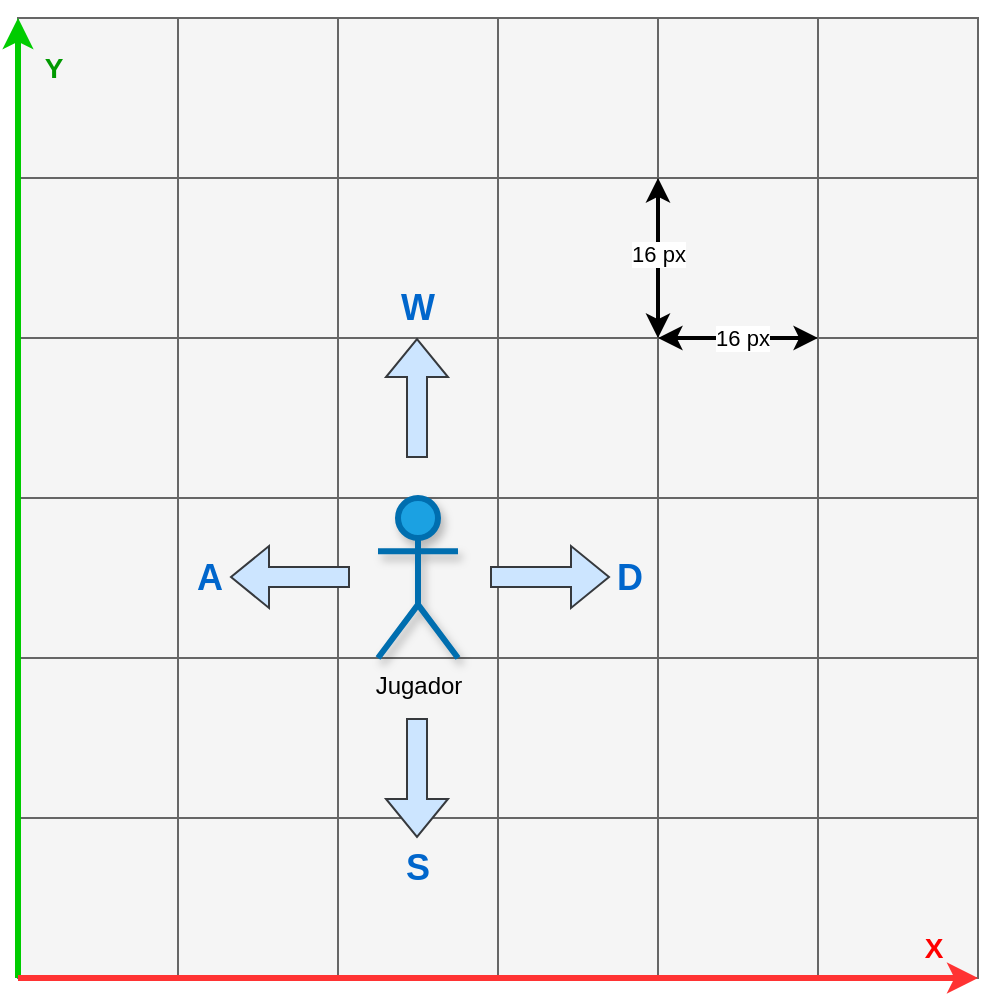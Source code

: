 <mxfile version="24.4.0" type="device">
  <diagram name="Página-1" id="cAzfOQbIszyh6TMqbf8V">
    <mxGraphModel dx="1434" dy="854" grid="1" gridSize="10" guides="1" tooltips="1" connect="1" arrows="1" fold="1" page="1" pageScale="1" pageWidth="827" pageHeight="1169" math="0" shadow="0">
      <root>
        <mxCell id="0" />
        <mxCell id="1" parent="0" />
        <mxCell id="IAVb83moTcE0lzU-M9Pb-1" value="" style="rounded=0;whiteSpace=wrap;html=1;fillColor=#f5f5f5;fontColor=#333333;strokeColor=#666666;" vertex="1" parent="1">
          <mxGeometry x="174" y="280" width="80" height="80" as="geometry" />
        </mxCell>
        <mxCell id="IAVb83moTcE0lzU-M9Pb-2" value="" style="rounded=0;whiteSpace=wrap;html=1;fillColor=#f5f5f5;fontColor=#333333;strokeColor=#666666;" vertex="1" parent="1">
          <mxGeometry x="254" y="280" width="80" height="80" as="geometry" />
        </mxCell>
        <mxCell id="IAVb83moTcE0lzU-M9Pb-3" value="" style="rounded=0;whiteSpace=wrap;html=1;fillColor=#f5f5f5;fontColor=#333333;strokeColor=#666666;" vertex="1" parent="1">
          <mxGeometry x="334" y="280" width="80" height="80" as="geometry" />
        </mxCell>
        <mxCell id="IAVb83moTcE0lzU-M9Pb-4" value="" style="rounded=0;whiteSpace=wrap;html=1;fillColor=#f5f5f5;fontColor=#333333;strokeColor=#666666;" vertex="1" parent="1">
          <mxGeometry x="414" y="280" width="80" height="80" as="geometry" />
        </mxCell>
        <mxCell id="IAVb83moTcE0lzU-M9Pb-5" value="" style="rounded=0;whiteSpace=wrap;html=1;fillColor=#f5f5f5;fontColor=#333333;strokeColor=#666666;" vertex="1" parent="1">
          <mxGeometry x="174" y="360" width="80" height="80" as="geometry" />
        </mxCell>
        <mxCell id="IAVb83moTcE0lzU-M9Pb-6" value="" style="rounded=0;whiteSpace=wrap;html=1;fillColor=#f5f5f5;fontColor=#333333;strokeColor=#666666;" vertex="1" parent="1">
          <mxGeometry x="254" y="360" width="80" height="80" as="geometry" />
        </mxCell>
        <mxCell id="IAVb83moTcE0lzU-M9Pb-7" value="" style="rounded=0;whiteSpace=wrap;html=1;fillColor=#f5f5f5;fontColor=#333333;strokeColor=#666666;" vertex="1" parent="1">
          <mxGeometry x="334" y="360" width="80" height="80" as="geometry" />
        </mxCell>
        <mxCell id="IAVb83moTcE0lzU-M9Pb-8" value="" style="rounded=0;whiteSpace=wrap;html=1;fillColor=#f5f5f5;fontColor=#333333;strokeColor=#666666;" vertex="1" parent="1">
          <mxGeometry x="414" y="360" width="80" height="80" as="geometry" />
        </mxCell>
        <mxCell id="IAVb83moTcE0lzU-M9Pb-9" value="" style="rounded=0;whiteSpace=wrap;html=1;fillColor=#f5f5f5;fontColor=#333333;strokeColor=#666666;" vertex="1" parent="1">
          <mxGeometry x="174" y="440" width="80" height="80" as="geometry" />
        </mxCell>
        <mxCell id="IAVb83moTcE0lzU-M9Pb-10" value="" style="rounded=0;whiteSpace=wrap;html=1;fillColor=#f5f5f5;fontColor=#333333;strokeColor=#666666;" vertex="1" parent="1">
          <mxGeometry x="254" y="440" width="80" height="80" as="geometry" />
        </mxCell>
        <mxCell id="IAVb83moTcE0lzU-M9Pb-11" value="" style="rounded=0;whiteSpace=wrap;html=1;fillColor=#f5f5f5;fontColor=#333333;strokeColor=#666666;" vertex="1" parent="1">
          <mxGeometry x="334" y="440" width="80" height="80" as="geometry" />
        </mxCell>
        <mxCell id="IAVb83moTcE0lzU-M9Pb-12" value="" style="rounded=0;whiteSpace=wrap;html=1;fillColor=#f5f5f5;fontColor=#333333;strokeColor=#666666;" vertex="1" parent="1">
          <mxGeometry x="414" y="440" width="80" height="80" as="geometry" />
        </mxCell>
        <mxCell id="IAVb83moTcE0lzU-M9Pb-13" value="" style="rounded=0;whiteSpace=wrap;html=1;fillColor=#f5f5f5;fontColor=#333333;strokeColor=#666666;" vertex="1" parent="1">
          <mxGeometry x="174" y="520" width="80" height="80" as="geometry" />
        </mxCell>
        <mxCell id="IAVb83moTcE0lzU-M9Pb-14" value="" style="rounded=0;whiteSpace=wrap;html=1;fillColor=#f5f5f5;fontColor=#333333;strokeColor=#666666;" vertex="1" parent="1">
          <mxGeometry x="254" y="520" width="80" height="80" as="geometry" />
        </mxCell>
        <mxCell id="IAVb83moTcE0lzU-M9Pb-15" value="" style="rounded=0;whiteSpace=wrap;html=1;fillColor=#f5f5f5;fontColor=#333333;strokeColor=#666666;" vertex="1" parent="1">
          <mxGeometry x="334" y="520" width="80" height="80" as="geometry" />
        </mxCell>
        <mxCell id="IAVb83moTcE0lzU-M9Pb-16" value="" style="rounded=0;whiteSpace=wrap;html=1;fillColor=#f5f5f5;fontColor=#333333;strokeColor=#666666;" vertex="1" parent="1">
          <mxGeometry x="414" y="520" width="80" height="80" as="geometry" />
        </mxCell>
        <mxCell id="IAVb83moTcE0lzU-M9Pb-33" value="" style="rounded=0;whiteSpace=wrap;html=1;fillColor=#f5f5f5;fontColor=#333333;strokeColor=#666666;" vertex="1" parent="1">
          <mxGeometry x="494" y="280" width="80" height="80" as="geometry" />
        </mxCell>
        <mxCell id="IAVb83moTcE0lzU-M9Pb-34" value="" style="rounded=0;whiteSpace=wrap;html=1;fillColor=#f5f5f5;fontColor=#333333;strokeColor=#666666;" vertex="1" parent="1">
          <mxGeometry x="574" y="280" width="80" height="80" as="geometry" />
        </mxCell>
        <mxCell id="IAVb83moTcE0lzU-M9Pb-35" value="" style="rounded=0;whiteSpace=wrap;html=1;fillColor=#f5f5f5;fontColor=#333333;strokeColor=#666666;" vertex="1" parent="1">
          <mxGeometry x="494" y="360" width="80" height="80" as="geometry" />
        </mxCell>
        <mxCell id="IAVb83moTcE0lzU-M9Pb-36" value="" style="rounded=0;whiteSpace=wrap;html=1;fillColor=#f5f5f5;fontColor=#333333;strokeColor=#666666;" vertex="1" parent="1">
          <mxGeometry x="574" y="360" width="80" height="80" as="geometry" />
        </mxCell>
        <mxCell id="IAVb83moTcE0lzU-M9Pb-37" value="" style="rounded=0;whiteSpace=wrap;html=1;fillColor=#f5f5f5;fontColor=#333333;strokeColor=#666666;" vertex="1" parent="1">
          <mxGeometry x="494" y="440" width="80" height="80" as="geometry" />
        </mxCell>
        <mxCell id="IAVb83moTcE0lzU-M9Pb-38" value="" style="rounded=0;whiteSpace=wrap;html=1;fillColor=#f5f5f5;fontColor=#333333;strokeColor=#666666;" vertex="1" parent="1">
          <mxGeometry x="574" y="440" width="80" height="80" as="geometry" />
        </mxCell>
        <mxCell id="IAVb83moTcE0lzU-M9Pb-39" value="" style="rounded=0;whiteSpace=wrap;html=1;fillColor=#f5f5f5;fontColor=#333333;strokeColor=#666666;" vertex="1" parent="1">
          <mxGeometry x="494" y="520" width="80" height="80" as="geometry" />
        </mxCell>
        <mxCell id="IAVb83moTcE0lzU-M9Pb-40" value="" style="rounded=0;whiteSpace=wrap;html=1;fillColor=#f5f5f5;fontColor=#333333;strokeColor=#666666;" vertex="1" parent="1">
          <mxGeometry x="574" y="520" width="80" height="80" as="geometry" />
        </mxCell>
        <mxCell id="IAVb83moTcE0lzU-M9Pb-41" value="" style="rounded=0;whiteSpace=wrap;html=1;fillColor=#f5f5f5;fontColor=#333333;strokeColor=#666666;" vertex="1" parent="1">
          <mxGeometry x="174" y="600" width="80" height="80" as="geometry" />
        </mxCell>
        <mxCell id="IAVb83moTcE0lzU-M9Pb-42" value="" style="rounded=0;whiteSpace=wrap;html=1;fillColor=#f5f5f5;fontColor=#333333;strokeColor=#666666;" vertex="1" parent="1">
          <mxGeometry x="254" y="600" width="80" height="80" as="geometry" />
        </mxCell>
        <mxCell id="IAVb83moTcE0lzU-M9Pb-43" value="" style="rounded=0;whiteSpace=wrap;html=1;fillColor=#f5f5f5;fontColor=#333333;strokeColor=#666666;" vertex="1" parent="1">
          <mxGeometry x="334" y="600" width="80" height="80" as="geometry" />
        </mxCell>
        <mxCell id="IAVb83moTcE0lzU-M9Pb-44" value="" style="rounded=0;whiteSpace=wrap;html=1;fillColor=#f5f5f5;fontColor=#333333;strokeColor=#666666;" vertex="1" parent="1">
          <mxGeometry x="414" y="600" width="80" height="80" as="geometry" />
        </mxCell>
        <mxCell id="IAVb83moTcE0lzU-M9Pb-45" value="" style="rounded=0;whiteSpace=wrap;html=1;fillColor=#f5f5f5;fontColor=#333333;strokeColor=#666666;" vertex="1" parent="1">
          <mxGeometry x="174" y="680" width="80" height="80" as="geometry" />
        </mxCell>
        <mxCell id="IAVb83moTcE0lzU-M9Pb-46" value="" style="rounded=0;whiteSpace=wrap;html=1;fillColor=#f5f5f5;fontColor=#333333;strokeColor=#666666;" vertex="1" parent="1">
          <mxGeometry x="254" y="680" width="80" height="80" as="geometry" />
        </mxCell>
        <mxCell id="IAVb83moTcE0lzU-M9Pb-47" value="" style="rounded=0;whiteSpace=wrap;html=1;fillColor=#f5f5f5;fontColor=#333333;strokeColor=#666666;" vertex="1" parent="1">
          <mxGeometry x="334" y="680" width="80" height="80" as="geometry" />
        </mxCell>
        <mxCell id="IAVb83moTcE0lzU-M9Pb-48" value="" style="rounded=0;whiteSpace=wrap;html=1;fillColor=#f5f5f5;fontColor=#333333;strokeColor=#666666;" vertex="1" parent="1">
          <mxGeometry x="414" y="680" width="80" height="80" as="geometry" />
        </mxCell>
        <mxCell id="IAVb83moTcE0lzU-M9Pb-49" value="" style="rounded=0;whiteSpace=wrap;html=1;fillColor=#f5f5f5;fontColor=#333333;strokeColor=#666666;" vertex="1" parent="1">
          <mxGeometry x="494" y="600" width="80" height="80" as="geometry" />
        </mxCell>
        <mxCell id="IAVb83moTcE0lzU-M9Pb-50" value="" style="rounded=0;whiteSpace=wrap;html=1;fillColor=#f5f5f5;fontColor=#333333;strokeColor=#666666;" vertex="1" parent="1">
          <mxGeometry x="574" y="600" width="80" height="80" as="geometry" />
        </mxCell>
        <mxCell id="IAVb83moTcE0lzU-M9Pb-51" value="" style="rounded=0;whiteSpace=wrap;html=1;fillColor=#f5f5f5;fontColor=#333333;strokeColor=#666666;" vertex="1" parent="1">
          <mxGeometry x="494" y="680" width="80" height="80" as="geometry" />
        </mxCell>
        <mxCell id="IAVb83moTcE0lzU-M9Pb-52" value="" style="rounded=0;whiteSpace=wrap;html=1;fillColor=#f5f5f5;fontColor=#333333;strokeColor=#666666;" vertex="1" parent="1">
          <mxGeometry x="574" y="680" width="80" height="80" as="geometry" />
        </mxCell>
        <mxCell id="IAVb83moTcE0lzU-M9Pb-53" value="" style="endArrow=classic;html=1;rounded=0;entryX=0;entryY=0;entryDx=0;entryDy=0;strokeColor=#00CC00;strokeWidth=3;" edge="1" parent="1" target="IAVb83moTcE0lzU-M9Pb-1">
          <mxGeometry width="50" height="50" relative="1" as="geometry">
            <mxPoint x="174" y="760" as="sourcePoint" />
            <mxPoint x="224" y="710" as="targetPoint" />
          </mxGeometry>
        </mxCell>
        <mxCell id="IAVb83moTcE0lzU-M9Pb-54" value="" style="endArrow=classic;html=1;rounded=0;entryX=1;entryY=1;entryDx=0;entryDy=0;strokeColor=#FF3333;strokeWidth=3;" edge="1" parent="1" target="IAVb83moTcE0lzU-M9Pb-52">
          <mxGeometry width="50" height="50" relative="1" as="geometry">
            <mxPoint x="174" y="760" as="sourcePoint" />
            <mxPoint x="174" y="280" as="targetPoint" />
          </mxGeometry>
        </mxCell>
        <mxCell id="IAVb83moTcE0lzU-M9Pb-55" value="X" style="text;html=1;align=center;verticalAlign=middle;whiteSpace=wrap;rounded=0;strokeColor=none;fillColor=none;fontStyle=1;fontSize=14;fontColor=#FF0000;" vertex="1" parent="1">
          <mxGeometry x="610" y="730" width="44" height="30" as="geometry" />
        </mxCell>
        <mxCell id="IAVb83moTcE0lzU-M9Pb-56" value="Y" style="text;html=1;align=center;verticalAlign=middle;whiteSpace=wrap;rounded=0;strokeColor=none;fillColor=none;fontStyle=1;fontSize=14;fontColor=#009900;" vertex="1" parent="1">
          <mxGeometry x="174" y="280" width="36" height="50" as="geometry" />
        </mxCell>
        <mxCell id="IAVb83moTcE0lzU-M9Pb-58" value="&lt;font color=&quot;#000000&quot;&gt;Jugador&lt;/font&gt;" style="shape=umlActor;verticalLabelPosition=bottom;verticalAlign=top;html=1;outlineConnect=0;strokeWidth=3;perimeterSpacing=0;shadow=1;fillColor=#1ba1e2;strokeColor=#006EAF;fontColor=#ffffff;" vertex="1" parent="1">
          <mxGeometry x="354" y="520" width="40" height="80" as="geometry" />
        </mxCell>
        <mxCell id="IAVb83moTcE0lzU-M9Pb-59" value="" style="endArrow=classic;startArrow=classic;html=1;rounded=0;entryX=1;entryY=1;entryDx=0;entryDy=0;exitX=0;exitY=0;exitDx=0;exitDy=0;strokeWidth=2;" edge="1" parent="1" source="IAVb83moTcE0lzU-M9Pb-37" target="IAVb83moTcE0lzU-M9Pb-4">
          <mxGeometry width="50" height="50" relative="1" as="geometry">
            <mxPoint x="460" y="510" as="sourcePoint" />
            <mxPoint x="510" y="460" as="targetPoint" />
          </mxGeometry>
        </mxCell>
        <mxCell id="IAVb83moTcE0lzU-M9Pb-61" value="16 px" style="edgeLabel;html=1;align=center;verticalAlign=middle;resizable=0;points=[];" vertex="1" connectable="0" parent="IAVb83moTcE0lzU-M9Pb-59">
          <mxGeometry x="0.05" relative="1" as="geometry">
            <mxPoint as="offset" />
          </mxGeometry>
        </mxCell>
        <mxCell id="IAVb83moTcE0lzU-M9Pb-62" value="" style="endArrow=classic;startArrow=classic;html=1;rounded=0;entryX=0;entryY=0;entryDx=0;entryDy=0;exitX=0;exitY=0;exitDx=0;exitDy=0;strokeWidth=2;" edge="1" parent="1" source="IAVb83moTcE0lzU-M9Pb-37" target="IAVb83moTcE0lzU-M9Pb-38">
          <mxGeometry width="50" height="50" relative="1" as="geometry">
            <mxPoint x="504" y="450" as="sourcePoint" />
            <mxPoint x="504" y="370" as="targetPoint" />
          </mxGeometry>
        </mxCell>
        <mxCell id="IAVb83moTcE0lzU-M9Pb-63" value="16 px" style="edgeLabel;html=1;align=center;verticalAlign=middle;resizable=0;points=[];" vertex="1" connectable="0" parent="IAVb83moTcE0lzU-M9Pb-62">
          <mxGeometry x="0.05" relative="1" as="geometry">
            <mxPoint as="offset" />
          </mxGeometry>
        </mxCell>
        <mxCell id="IAVb83moTcE0lzU-M9Pb-68" value="" style="shape=flexArrow;endArrow=classic;html=1;rounded=0;fillColor=#cce5ff;strokeColor=#36393d;" edge="1" parent="1">
          <mxGeometry width="50" height="50" relative="1" as="geometry">
            <mxPoint x="373.5" y="500" as="sourcePoint" />
            <mxPoint x="373.5" y="440" as="targetPoint" />
          </mxGeometry>
        </mxCell>
        <mxCell id="IAVb83moTcE0lzU-M9Pb-69" value="" style="shape=flexArrow;endArrow=classic;html=1;rounded=0;fillColor=#cce5ff;strokeColor=#36393d;" edge="1" parent="1">
          <mxGeometry width="50" height="50" relative="1" as="geometry">
            <mxPoint x="373.5" y="630" as="sourcePoint" />
            <mxPoint x="373.5" y="690" as="targetPoint" />
          </mxGeometry>
        </mxCell>
        <mxCell id="IAVb83moTcE0lzU-M9Pb-70" value="" style="shape=flexArrow;endArrow=classic;html=1;rounded=0;fillColor=#cce5ff;strokeColor=#36393d;" edge="1" parent="1">
          <mxGeometry width="50" height="50" relative="1" as="geometry">
            <mxPoint x="410" y="559.5" as="sourcePoint" />
            <mxPoint x="470" y="559.5" as="targetPoint" />
          </mxGeometry>
        </mxCell>
        <mxCell id="IAVb83moTcE0lzU-M9Pb-71" value="" style="shape=flexArrow;endArrow=classic;html=1;rounded=0;fillColor=#cce5ff;strokeColor=#36393d;" edge="1" parent="1">
          <mxGeometry width="50" height="50" relative="1" as="geometry">
            <mxPoint x="340" y="559.5" as="sourcePoint" />
            <mxPoint x="280" y="559.5" as="targetPoint" />
          </mxGeometry>
        </mxCell>
        <mxCell id="IAVb83moTcE0lzU-M9Pb-73" value="W" style="text;html=1;align=center;verticalAlign=middle;whiteSpace=wrap;rounded=0;fontSize=18;fontStyle=1;labelBackgroundColor=none;labelBorderColor=none;fontColor=#0066CC;" vertex="1" parent="1">
          <mxGeometry x="344" y="410" width="60" height="30" as="geometry" />
        </mxCell>
        <mxCell id="IAVb83moTcE0lzU-M9Pb-74" value="A" style="text;html=1;align=center;verticalAlign=middle;whiteSpace=wrap;rounded=0;fontSize=18;fontStyle=1;labelBackgroundColor=none;labelBorderColor=none;fontColor=#0066CC;" vertex="1" parent="1">
          <mxGeometry x="240" y="545" width="60" height="30" as="geometry" />
        </mxCell>
        <mxCell id="IAVb83moTcE0lzU-M9Pb-75" value="S" style="text;html=1;align=center;verticalAlign=middle;whiteSpace=wrap;rounded=0;fontSize=18;fontStyle=1;labelBackgroundColor=none;labelBorderColor=none;fontColor=#0066CC;" vertex="1" parent="1">
          <mxGeometry x="344" y="690" width="60" height="30" as="geometry" />
        </mxCell>
        <mxCell id="IAVb83moTcE0lzU-M9Pb-76" value="D" style="text;html=1;align=center;verticalAlign=middle;whiteSpace=wrap;rounded=0;fontSize=18;fontStyle=1;labelBackgroundColor=none;labelBorderColor=none;fontColor=#0066CC;" vertex="1" parent="1">
          <mxGeometry x="450" y="545" width="60" height="30" as="geometry" />
        </mxCell>
      </root>
    </mxGraphModel>
  </diagram>
</mxfile>

